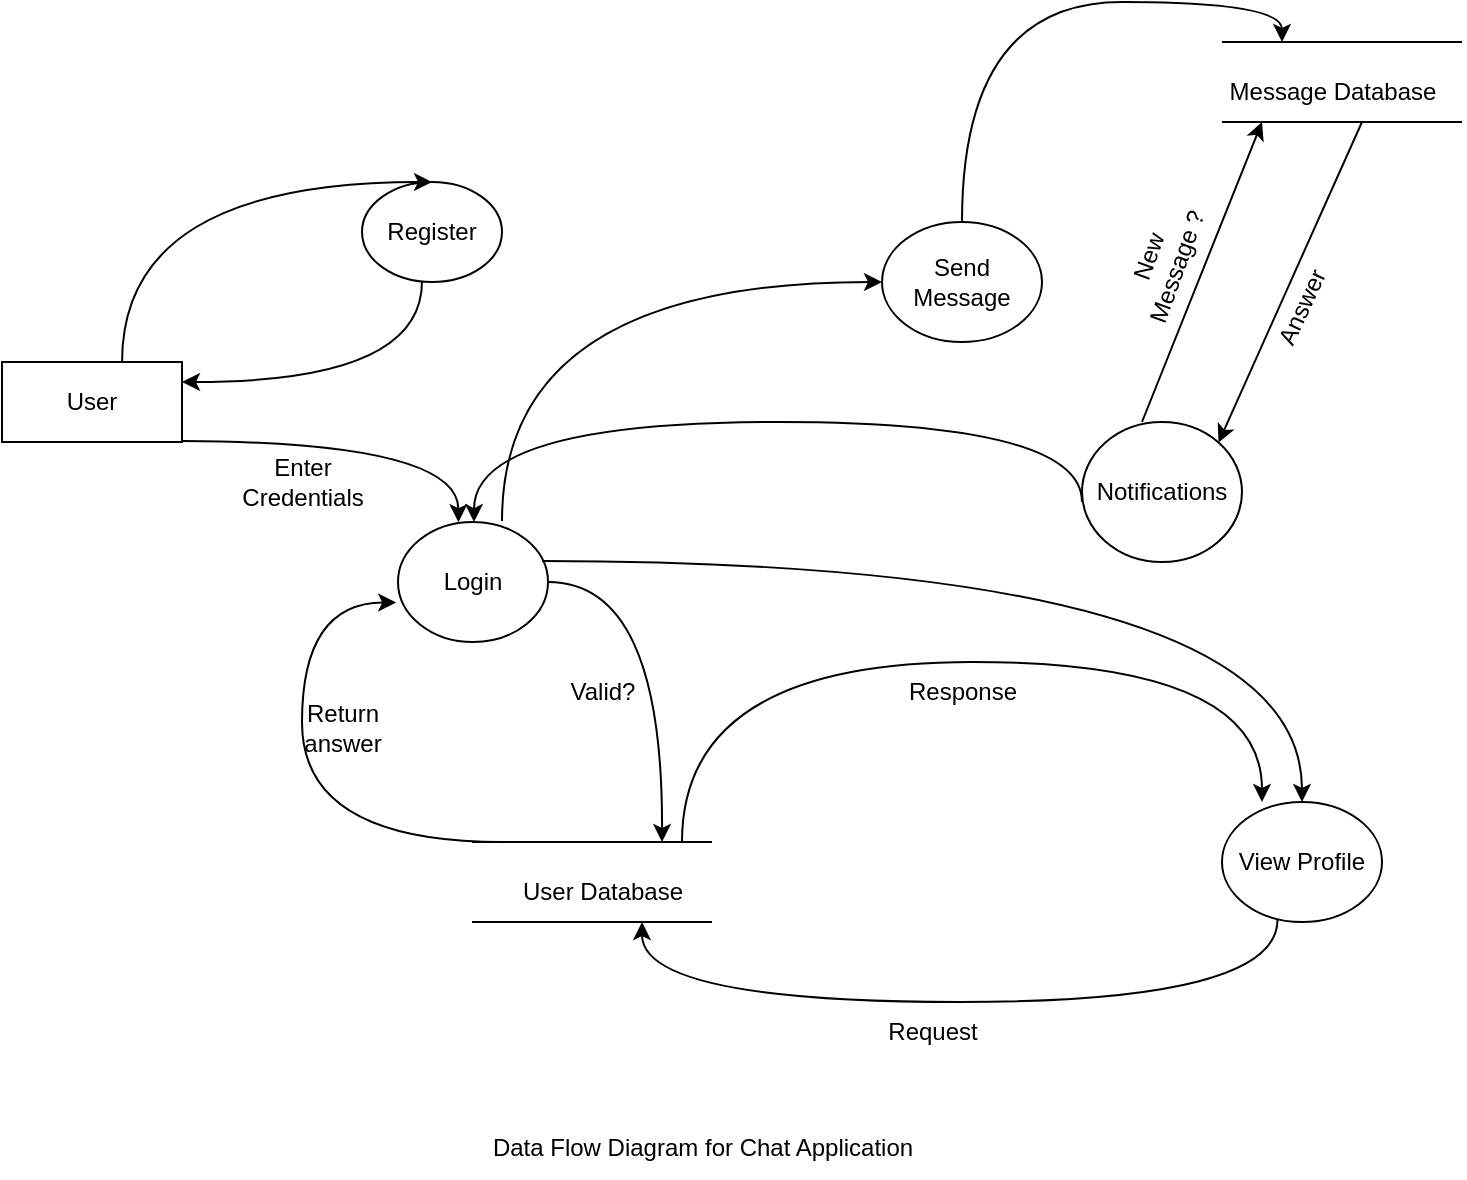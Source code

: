 <mxfile version="21.3.2" type="github">
  <diagram name="Page-1" id="RQ0SHue4rdjuWKjwK8MA">
    <mxGraphModel dx="906" dy="657" grid="1" gridSize="10" guides="1" tooltips="1" connect="1" arrows="1" fold="1" page="1" pageScale="1" pageWidth="850" pageHeight="1100" math="0" shadow="0">
      <root>
        <mxCell id="0" />
        <mxCell id="1" parent="0" />
        <mxCell id="i6WZaYSpQK1PRpL5dp0r-2" value="User" style="rounded=0;whiteSpace=wrap;html=1;" vertex="1" parent="1">
          <mxGeometry x="190" y="280" width="90" height="40" as="geometry" />
        </mxCell>
        <mxCell id="i6WZaYSpQK1PRpL5dp0r-3" value="Register" style="ellipse;whiteSpace=wrap;html=1;" vertex="1" parent="1">
          <mxGeometry x="370" y="190" width="70" height="50" as="geometry" />
        </mxCell>
        <mxCell id="i6WZaYSpQK1PRpL5dp0r-6" value="Login" style="ellipse;whiteSpace=wrap;html=1;" vertex="1" parent="1">
          <mxGeometry x="388" y="360" width="75" height="60" as="geometry" />
        </mxCell>
        <mxCell id="i6WZaYSpQK1PRpL5dp0r-7" value="" style="endArrow=classic;html=1;rounded=0;edgeStyle=orthogonalEdgeStyle;curved=1;entryX=0.403;entryY=0.002;entryDx=0;entryDy=0;entryPerimeter=0;" edge="1" parent="1" target="i6WZaYSpQK1PRpL5dp0r-6">
          <mxGeometry width="50" height="50" relative="1" as="geometry">
            <mxPoint x="280" y="319.52" as="sourcePoint" />
            <mxPoint x="330" y="269.52" as="targetPoint" />
          </mxGeometry>
        </mxCell>
        <mxCell id="i6WZaYSpQK1PRpL5dp0r-9" value="" style="endArrow=none;html=1;rounded=0;" edge="1" parent="1">
          <mxGeometry width="50" height="50" relative="1" as="geometry">
            <mxPoint x="425" y="520" as="sourcePoint" />
            <mxPoint x="545" y="520" as="targetPoint" />
          </mxGeometry>
        </mxCell>
        <mxCell id="i6WZaYSpQK1PRpL5dp0r-10" value="" style="endArrow=none;html=1;rounded=0;" edge="1" parent="1">
          <mxGeometry width="50" height="50" relative="1" as="geometry">
            <mxPoint x="425" y="560" as="sourcePoint" />
            <mxPoint x="545" y="560" as="targetPoint" />
            <Array as="points">
              <mxPoint x="445" y="560" />
            </Array>
          </mxGeometry>
        </mxCell>
        <mxCell id="i6WZaYSpQK1PRpL5dp0r-11" value="" style="endArrow=classic;html=1;rounded=0;edgeStyle=orthogonalEdgeStyle;curved=1;" edge="1" parent="1" source="i6WZaYSpQK1PRpL5dp0r-6">
          <mxGeometry width="50" height="50" relative="1" as="geometry">
            <mxPoint x="450" y="410" as="sourcePoint" />
            <mxPoint x="520" y="520" as="targetPoint" />
          </mxGeometry>
        </mxCell>
        <mxCell id="i6WZaYSpQK1PRpL5dp0r-14" value="" style="endArrow=classic;html=1;rounded=0;edgeStyle=orthogonalEdgeStyle;curved=1;" edge="1" parent="1" target="i6WZaYSpQK1PRpL5dp0r-15">
          <mxGeometry width="50" height="50" relative="1" as="geometry">
            <mxPoint x="440" y="359.52" as="sourcePoint" />
            <mxPoint x="560" y="200" as="targetPoint" />
            <Array as="points">
              <mxPoint x="440" y="240" />
            </Array>
          </mxGeometry>
        </mxCell>
        <mxCell id="i6WZaYSpQK1PRpL5dp0r-15" value="Send Message" style="ellipse;whiteSpace=wrap;html=1;" vertex="1" parent="1">
          <mxGeometry x="630" y="210" width="80" height="60" as="geometry" />
        </mxCell>
        <mxCell id="i6WZaYSpQK1PRpL5dp0r-16" value="" style="endArrow=none;html=1;rounded=0;" edge="1" parent="1">
          <mxGeometry width="50" height="50" relative="1" as="geometry">
            <mxPoint x="800" y="120" as="sourcePoint" />
            <mxPoint x="920" y="120" as="targetPoint" />
          </mxGeometry>
        </mxCell>
        <mxCell id="i6WZaYSpQK1PRpL5dp0r-17" value="" style="endArrow=none;html=1;rounded=0;" edge="1" parent="1">
          <mxGeometry width="50" height="50" relative="1" as="geometry">
            <mxPoint x="800" y="160" as="sourcePoint" />
            <mxPoint x="920" y="160" as="targetPoint" />
            <Array as="points">
              <mxPoint x="820" y="160" />
            </Array>
          </mxGeometry>
        </mxCell>
        <mxCell id="i6WZaYSpQK1PRpL5dp0r-18" value="" style="endArrow=classic;html=1;rounded=0;edgeStyle=orthogonalEdgeStyle;curved=1;" edge="1" parent="1">
          <mxGeometry width="50" height="50" relative="1" as="geometry">
            <mxPoint x="670" y="210" as="sourcePoint" />
            <mxPoint x="830" y="120" as="targetPoint" />
            <Array as="points">
              <mxPoint x="670" y="100" />
              <mxPoint x="830" y="100" />
            </Array>
          </mxGeometry>
        </mxCell>
        <mxCell id="i6WZaYSpQK1PRpL5dp0r-19" value="Notifications" style="ellipse;whiteSpace=wrap;html=1;" vertex="1" parent="1">
          <mxGeometry x="730" y="310" width="80" height="70" as="geometry" />
        </mxCell>
        <mxCell id="i6WZaYSpQK1PRpL5dp0r-20" value="" style="endArrow=classic;html=1;rounded=0;edgeStyle=orthogonalEdgeStyle;curved=1;" edge="1" parent="1" target="i6WZaYSpQK1PRpL5dp0r-6">
          <mxGeometry width="50" height="50" relative="1" as="geometry">
            <mxPoint x="730" y="350" as="sourcePoint" />
            <mxPoint x="640" y="310" as="targetPoint" />
            <Array as="points">
              <mxPoint x="730" y="310" />
              <mxPoint x="426" y="310" />
            </Array>
          </mxGeometry>
        </mxCell>
        <mxCell id="i6WZaYSpQK1PRpL5dp0r-21" value="" style="endArrow=classic;html=1;rounded=0;exitX=0.375;exitY=0;exitDx=0;exitDy=0;exitPerimeter=0;" edge="1" parent="1" source="i6WZaYSpQK1PRpL5dp0r-19">
          <mxGeometry width="50" height="50" relative="1" as="geometry">
            <mxPoint x="750" y="310" as="sourcePoint" />
            <mxPoint x="820" y="160" as="targetPoint" />
          </mxGeometry>
        </mxCell>
        <mxCell id="i6WZaYSpQK1PRpL5dp0r-22" value="" style="endArrow=classic;html=1;rounded=0;entryX=1;entryY=0;entryDx=0;entryDy=0;" edge="1" parent="1" target="i6WZaYSpQK1PRpL5dp0r-19">
          <mxGeometry width="50" height="50" relative="1" as="geometry">
            <mxPoint x="870" y="160" as="sourcePoint" />
            <mxPoint x="940" y="220" as="targetPoint" />
          </mxGeometry>
        </mxCell>
        <mxCell id="i6WZaYSpQK1PRpL5dp0r-23" value="View Profile" style="ellipse;whiteSpace=wrap;html=1;" vertex="1" parent="1">
          <mxGeometry x="800" y="500" width="80" height="60" as="geometry" />
        </mxCell>
        <mxCell id="i6WZaYSpQK1PRpL5dp0r-24" value="" style="endArrow=classic;html=1;rounded=0;edgeStyle=orthogonalEdgeStyle;curved=1;entryX=0.5;entryY=0;entryDx=0;entryDy=0;" edge="1" parent="1" target="i6WZaYSpQK1PRpL5dp0r-23">
          <mxGeometry width="50" height="50" relative="1" as="geometry">
            <mxPoint x="460" y="379.48" as="sourcePoint" />
            <mxPoint x="510" y="329.48" as="targetPoint" />
          </mxGeometry>
        </mxCell>
        <mxCell id="i6WZaYSpQK1PRpL5dp0r-25" value="" style="endArrow=classic;html=1;rounded=0;edgeStyle=orthogonalEdgeStyle;curved=1;exitX=0.347;exitY=0.981;exitDx=0;exitDy=0;exitPerimeter=0;" edge="1" parent="1" source="i6WZaYSpQK1PRpL5dp0r-23">
          <mxGeometry width="50" height="50" relative="1" as="geometry">
            <mxPoint x="820" y="600" as="sourcePoint" />
            <mxPoint x="510" y="560" as="targetPoint" />
            <Array as="points">
              <mxPoint x="828" y="600" />
              <mxPoint x="510" y="600" />
            </Array>
          </mxGeometry>
        </mxCell>
        <mxCell id="i6WZaYSpQK1PRpL5dp0r-26" value="" style="endArrow=classic;html=1;rounded=0;edgeStyle=orthogonalEdgeStyle;curved=1;entryX=0.25;entryY=0;entryDx=0;entryDy=0;entryPerimeter=0;" edge="1" parent="1" target="i6WZaYSpQK1PRpL5dp0r-23">
          <mxGeometry width="50" height="50" relative="1" as="geometry">
            <mxPoint x="530" y="520" as="sourcePoint" />
            <mxPoint x="720" y="429" as="targetPoint" />
            <Array as="points">
              <mxPoint x="530" y="430" />
              <mxPoint x="820" y="430" />
            </Array>
          </mxGeometry>
        </mxCell>
        <mxCell id="i6WZaYSpQK1PRpL5dp0r-27" value="User Database" style="text;html=1;align=center;verticalAlign=middle;resizable=0;points=[];autosize=1;strokeColor=none;fillColor=none;" vertex="1" parent="1">
          <mxGeometry x="440" y="530" width="100" height="30" as="geometry" />
        </mxCell>
        <mxCell id="i6WZaYSpQK1PRpL5dp0r-28" value="Message Database" style="text;html=1;align=center;verticalAlign=middle;resizable=0;points=[];autosize=1;strokeColor=none;fillColor=none;" vertex="1" parent="1">
          <mxGeometry x="790" y="130" width="130" height="30" as="geometry" />
        </mxCell>
        <mxCell id="i6WZaYSpQK1PRpL5dp0r-29" value="&lt;div&gt;Enter &lt;br&gt;&lt;/div&gt;&lt;div&gt;Credentials&lt;/div&gt;" style="text;html=1;align=center;verticalAlign=middle;resizable=0;points=[];autosize=1;strokeColor=none;fillColor=none;" vertex="1" parent="1">
          <mxGeometry x="300" y="320" width="80" height="40" as="geometry" />
        </mxCell>
        <mxCell id="i6WZaYSpQK1PRpL5dp0r-31" value="" style="endArrow=classic;html=1;rounded=0;edgeStyle=orthogonalEdgeStyle;curved=1;entryX=-0.012;entryY=0.671;entryDx=0;entryDy=0;entryPerimeter=0;" edge="1" parent="1" target="i6WZaYSpQK1PRpL5dp0r-6">
          <mxGeometry width="50" height="50" relative="1" as="geometry">
            <mxPoint x="440" y="520" as="sourcePoint" />
            <mxPoint x="490" y="460" as="targetPoint" />
            <Array as="points">
              <mxPoint x="340" y="520" />
              <mxPoint x="340" y="400" />
            </Array>
          </mxGeometry>
        </mxCell>
        <mxCell id="i6WZaYSpQK1PRpL5dp0r-32" value="&lt;div&gt;Return &lt;br&gt;&lt;/div&gt;&lt;div&gt;answer&lt;/div&gt;" style="text;html=1;align=center;verticalAlign=middle;resizable=0;points=[];autosize=1;strokeColor=none;fillColor=none;" vertex="1" parent="1">
          <mxGeometry x="330" y="443" width="60" height="40" as="geometry" />
        </mxCell>
        <mxCell id="i6WZaYSpQK1PRpL5dp0r-33" value="Valid?" style="text;html=1;align=center;verticalAlign=middle;resizable=0;points=[];autosize=1;strokeColor=none;fillColor=none;" vertex="1" parent="1">
          <mxGeometry x="460" y="430" width="60" height="30" as="geometry" />
        </mxCell>
        <mxCell id="i6WZaYSpQK1PRpL5dp0r-34" value="Request" style="text;html=1;align=center;verticalAlign=middle;resizable=0;points=[];autosize=1;strokeColor=none;fillColor=none;" vertex="1" parent="1">
          <mxGeometry x="620" y="600" width="70" height="30" as="geometry" />
        </mxCell>
        <mxCell id="i6WZaYSpQK1PRpL5dp0r-35" value="Response" style="text;html=1;align=center;verticalAlign=middle;resizable=0;points=[];autosize=1;strokeColor=none;fillColor=none;" vertex="1" parent="1">
          <mxGeometry x="630" y="430" width="80" height="30" as="geometry" />
        </mxCell>
        <mxCell id="i6WZaYSpQK1PRpL5dp0r-36" value="&lt;div&gt;New&lt;/div&gt;&lt;div&gt;Message ?&lt;br&gt;&lt;/div&gt;" style="text;html=1;align=center;verticalAlign=middle;resizable=0;points=[];autosize=1;strokeColor=none;fillColor=none;rotation=-70;" vertex="1" parent="1">
          <mxGeometry x="730" y="210" width="80" height="40" as="geometry" />
        </mxCell>
        <mxCell id="i6WZaYSpQK1PRpL5dp0r-37" value="&lt;div&gt;Answer&lt;/div&gt;" style="text;html=1;align=center;verticalAlign=middle;resizable=0;points=[];autosize=1;strokeColor=none;fillColor=none;rotation=-65;" vertex="1" parent="1">
          <mxGeometry x="810" y="238" width="60" height="30" as="geometry" />
        </mxCell>
        <mxCell id="i6WZaYSpQK1PRpL5dp0r-38" value="" style="endArrow=classic;html=1;rounded=0;edgeStyle=orthogonalEdgeStyle;curved=1;exitX=0.667;exitY=0;exitDx=0;exitDy=0;exitPerimeter=0;" edge="1" parent="1" source="i6WZaYSpQK1PRpL5dp0r-2" target="i6WZaYSpQK1PRpL5dp0r-3">
          <mxGeometry width="50" height="50" relative="1" as="geometry">
            <mxPoint x="260" y="250" as="sourcePoint" />
            <mxPoint x="340" y="190" as="targetPoint" />
            <Array as="points">
              <mxPoint x="250" y="190" />
            </Array>
          </mxGeometry>
        </mxCell>
        <mxCell id="i6WZaYSpQK1PRpL5dp0r-39" value="" style="endArrow=classic;html=1;rounded=0;edgeStyle=orthogonalEdgeStyle;curved=1;entryX=1;entryY=0.25;entryDx=0;entryDy=0;" edge="1" parent="1" source="i6WZaYSpQK1PRpL5dp0r-3" target="i6WZaYSpQK1PRpL5dp0r-2">
          <mxGeometry width="50" height="50" relative="1" as="geometry">
            <mxPoint x="410" y="260" as="sourcePoint" />
            <mxPoint x="369.52" y="240" as="targetPoint" />
            <Array as="points">
              <mxPoint x="400" y="290" />
            </Array>
          </mxGeometry>
        </mxCell>
        <mxCell id="i6WZaYSpQK1PRpL5dp0r-40" value="&lt;div&gt;Data Flow Diagram for Chat Application&lt;/div&gt;" style="text;html=1;align=center;verticalAlign=middle;resizable=0;points=[];autosize=1;strokeColor=none;fillColor=none;" vertex="1" parent="1">
          <mxGeometry x="425" y="658" width="230" height="30" as="geometry" />
        </mxCell>
      </root>
    </mxGraphModel>
  </diagram>
</mxfile>
